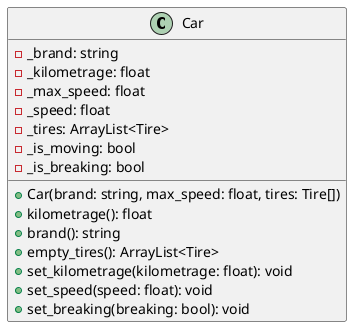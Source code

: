 @startuml Car

' + -> public
' - -> private
' # -> protected
' ~ -> package
' underlined -> static (represented by {static} as prefix )

' Define classes
class Car {
    - _brand: string
    - _kilometrage: float
    - _max_speed: float
    - _speed: float
    - _tires: ArrayList<Tire>
    - _is_moving: bool
    - _is_breaking: bool

    + Car(brand: string, max_speed: float, tires: Tire[])
    + kilometrage(): float
    + brand(): string
    + empty_tires(): ArrayList<Tire>
    + set_kilometrage(kilometrage: float): void
    + set_speed(speed: float): void
    + set_breaking(breaking: bool): void
}


@enduml